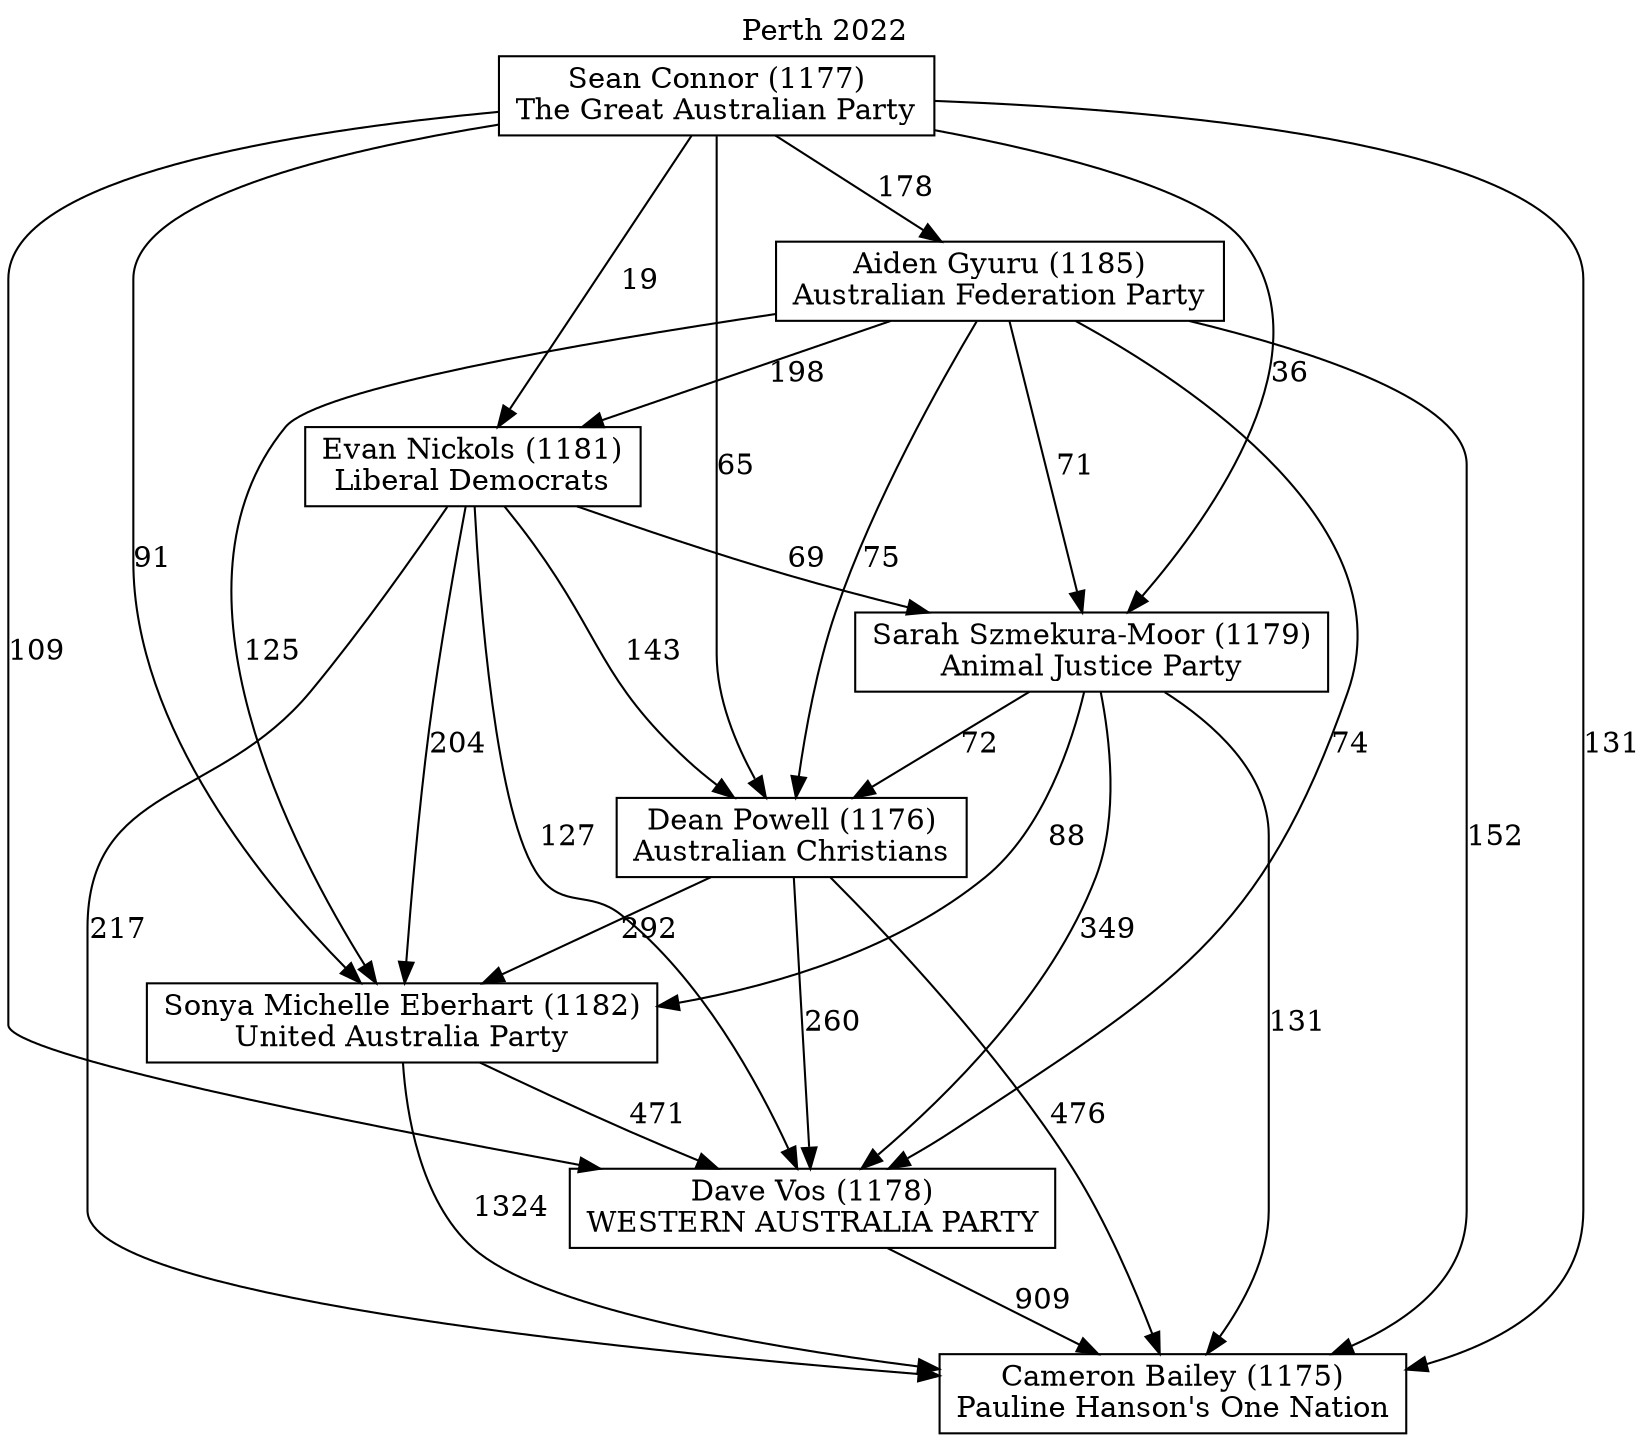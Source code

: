 // House preference flow
digraph "Cameron Bailey (1175)_Perth_2022" {
	graph [label="Perth 2022" labelloc=t mclimit=10]
	node [shape=box]
	"Dean Powell (1176)" [label="Dean Powell (1176)
Australian Christians"]
	"Sonya Michelle Eberhart (1182)" [label="Sonya Michelle Eberhart (1182)
United Australia Party"]
	"Cameron Bailey (1175)" [label="Cameron Bailey (1175)
Pauline Hanson's One Nation"]
	"Dave Vos (1178)" [label="Dave Vos (1178)
WESTERN AUSTRALIA PARTY"]
	"Evan Nickols (1181)" [label="Evan Nickols (1181)
Liberal Democrats"]
	"Sarah Szmekura-Moor (1179)" [label="Sarah Szmekura-Moor (1179)
Animal Justice Party"]
	"Aiden Gyuru (1185)" [label="Aiden Gyuru (1185)
Australian Federation Party"]
	"Sean Connor (1177)" [label="Sean Connor (1177)
The Great Australian Party"]
	"Evan Nickols (1181)" -> "Cameron Bailey (1175)" [label=217]
	"Aiden Gyuru (1185)" -> "Dean Powell (1176)" [label=75]
	"Dave Vos (1178)" -> "Cameron Bailey (1175)" [label=909]
	"Sean Connor (1177)" -> "Dave Vos (1178)" [label=109]
	"Sonya Michelle Eberhart (1182)" -> "Dave Vos (1178)" [label=471]
	"Aiden Gyuru (1185)" -> "Cameron Bailey (1175)" [label=152]
	"Sarah Szmekura-Moor (1179)" -> "Dean Powell (1176)" [label=72]
	"Aiden Gyuru (1185)" -> "Evan Nickols (1181)" [label=198]
	"Evan Nickols (1181)" -> "Dave Vos (1178)" [label=127]
	"Sarah Szmekura-Moor (1179)" -> "Dave Vos (1178)" [label=349]
	"Dean Powell (1176)" -> "Sonya Michelle Eberhart (1182)" [label=292]
	"Aiden Gyuru (1185)" -> "Sonya Michelle Eberhart (1182)" [label=125]
	"Sarah Szmekura-Moor (1179)" -> "Cameron Bailey (1175)" [label=131]
	"Sean Connor (1177)" -> "Evan Nickols (1181)" [label=19]
	"Aiden Gyuru (1185)" -> "Sarah Szmekura-Moor (1179)" [label=71]
	"Sean Connor (1177)" -> "Aiden Gyuru (1185)" [label=178]
	"Evan Nickols (1181)" -> "Sarah Szmekura-Moor (1179)" [label=69]
	"Sarah Szmekura-Moor (1179)" -> "Sonya Michelle Eberhart (1182)" [label=88]
	"Sean Connor (1177)" -> "Dean Powell (1176)" [label=65]
	"Evan Nickols (1181)" -> "Dean Powell (1176)" [label=143]
	"Dean Powell (1176)" -> "Dave Vos (1178)" [label=260]
	"Aiden Gyuru (1185)" -> "Dave Vos (1178)" [label=74]
	"Sean Connor (1177)" -> "Sarah Szmekura-Moor (1179)" [label=36]
	"Sean Connor (1177)" -> "Sonya Michelle Eberhart (1182)" [label=91]
	"Sonya Michelle Eberhart (1182)" -> "Cameron Bailey (1175)" [label=1324]
	"Sean Connor (1177)" -> "Cameron Bailey (1175)" [label=131]
	"Evan Nickols (1181)" -> "Sonya Michelle Eberhart (1182)" [label=204]
	"Dean Powell (1176)" -> "Cameron Bailey (1175)" [label=476]
}
